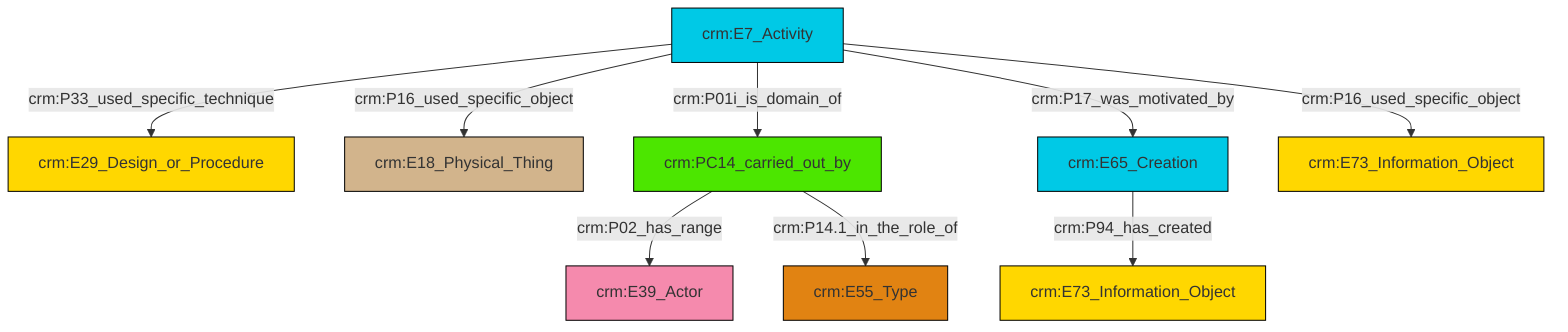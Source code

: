 graph TD
classDef Literal fill:#f2f2f2,stroke:#000000;
classDef CRM_Entity fill:#FFFFFF,stroke:#000000;
classDef Temporal_Entity fill:#00C9E6, stroke:#000000;
classDef Type fill:#E18312, stroke:#000000;
classDef Time-Span fill:#2C9C91, stroke:#000000;
classDef Appellation fill:#FFEB7F, stroke:#000000;
classDef Place fill:#008836, stroke:#000000;
classDef Persistent_Item fill:#B266B2, stroke:#000000;
classDef Conceptual_Object fill:#FFD700, stroke:#000000;
classDef Physical_Thing fill:#D2B48C, stroke:#000000;
classDef Actor fill:#f58aad, stroke:#000000;
classDef PC_Classes fill:#4ce600, stroke:#000000;
classDef Multi fill:#cccccc,stroke:#000000;

4["crm:E65_Creation"]:::Temporal_Entity -->|crm:P94_has_created| 5["crm:E73_Information_Object"]:::Conceptual_Object
6["crm:E7_Activity"]:::Temporal_Entity -->|crm:P33_used_specific_technique| 0["crm:E29_Design_or_Procedure"]:::Conceptual_Object
6["crm:E7_Activity"]:::Temporal_Entity -->|crm:P01i_is_domain_of| 7["crm:PC14_carried_out_by"]:::PC_Classes
6["crm:E7_Activity"]:::Temporal_Entity -->|crm:P16_used_specific_object| 2["crm:E18_Physical_Thing"]:::Physical_Thing
6["crm:E7_Activity"]:::Temporal_Entity -->|crm:P17_was_motivated_by| 4["crm:E65_Creation"]:::Temporal_Entity
6["crm:E7_Activity"]:::Temporal_Entity -->|crm:P16_used_specific_object| 13["crm:E73_Information_Object"]:::Conceptual_Object
7["crm:PC14_carried_out_by"]:::PC_Classes -->|crm:P02_has_range| 14["crm:E39_Actor"]:::Actor
7["crm:PC14_carried_out_by"]:::PC_Classes -->|crm:P14.1_in_the_role_of| 8["crm:E55_Type"]:::Type
